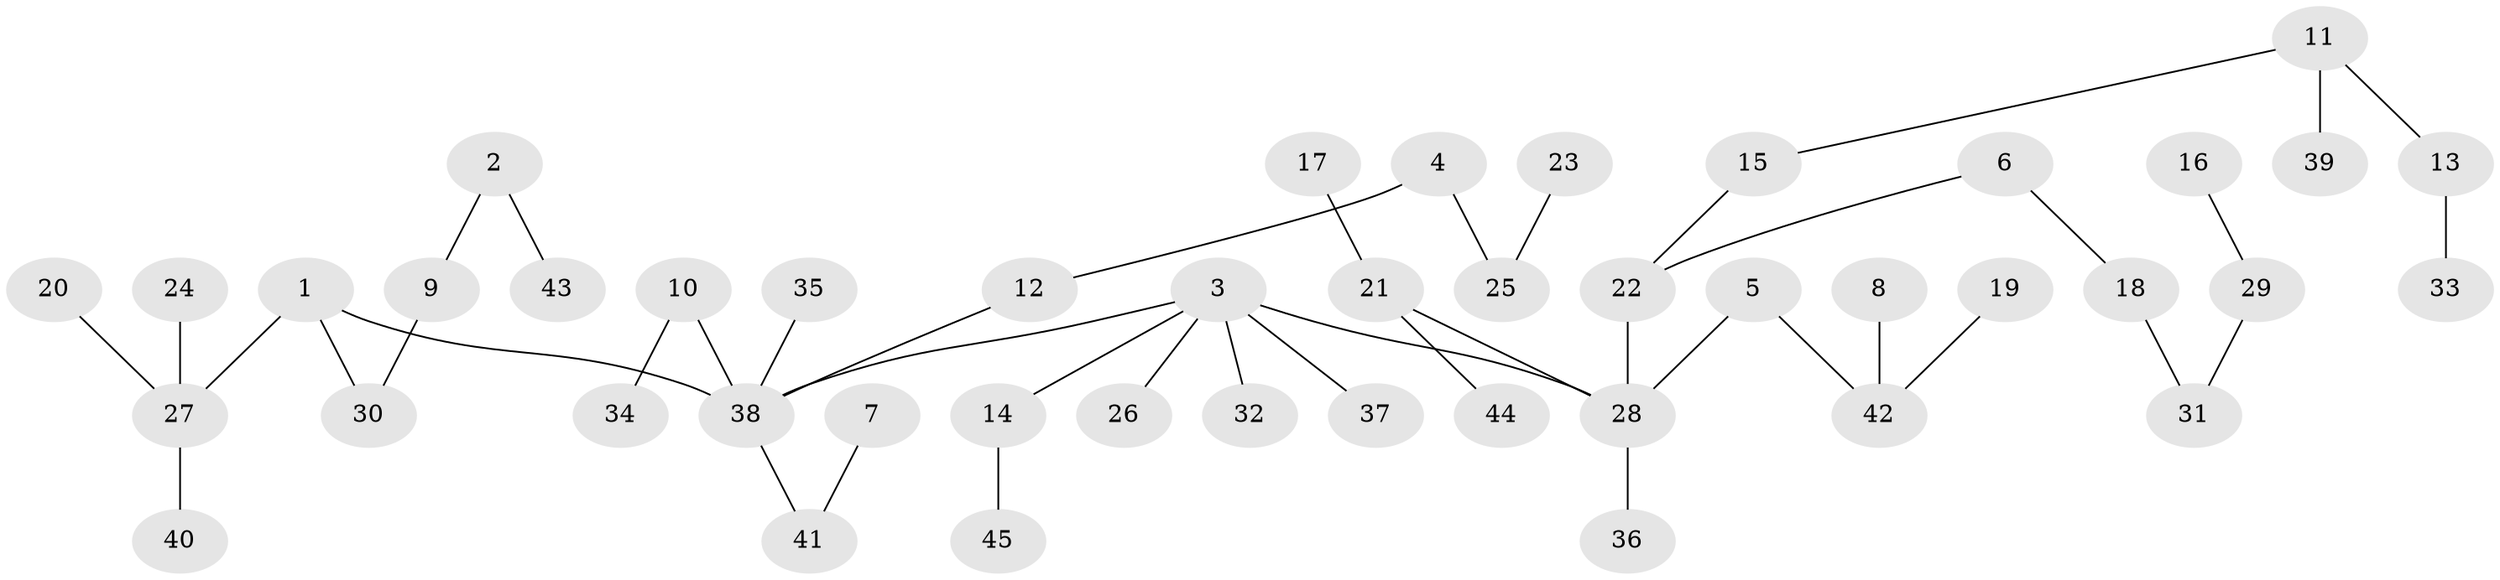 // original degree distribution, {3: 0.16666666666666666, 7: 0.022222222222222223, 4: 0.044444444444444446, 5: 0.03333333333333333, 2: 0.24444444444444444, 1: 0.4888888888888889}
// Generated by graph-tools (version 1.1) at 2025/02/03/09/25 03:02:27]
// undirected, 45 vertices, 44 edges
graph export_dot {
graph [start="1"]
  node [color=gray90,style=filled];
  1;
  2;
  3;
  4;
  5;
  6;
  7;
  8;
  9;
  10;
  11;
  12;
  13;
  14;
  15;
  16;
  17;
  18;
  19;
  20;
  21;
  22;
  23;
  24;
  25;
  26;
  27;
  28;
  29;
  30;
  31;
  32;
  33;
  34;
  35;
  36;
  37;
  38;
  39;
  40;
  41;
  42;
  43;
  44;
  45;
  1 -- 27 [weight=1.0];
  1 -- 30 [weight=1.0];
  1 -- 38 [weight=1.0];
  2 -- 9 [weight=1.0];
  2 -- 43 [weight=1.0];
  3 -- 14 [weight=1.0];
  3 -- 26 [weight=1.0];
  3 -- 28 [weight=1.0];
  3 -- 32 [weight=1.0];
  3 -- 37 [weight=1.0];
  3 -- 38 [weight=1.0];
  4 -- 12 [weight=1.0];
  4 -- 25 [weight=1.0];
  5 -- 28 [weight=1.0];
  5 -- 42 [weight=1.0];
  6 -- 18 [weight=1.0];
  6 -- 22 [weight=1.0];
  7 -- 41 [weight=1.0];
  8 -- 42 [weight=1.0];
  9 -- 30 [weight=1.0];
  10 -- 34 [weight=1.0];
  10 -- 38 [weight=1.0];
  11 -- 13 [weight=1.0];
  11 -- 15 [weight=1.0];
  11 -- 39 [weight=1.0];
  12 -- 38 [weight=1.0];
  13 -- 33 [weight=1.0];
  14 -- 45 [weight=1.0];
  15 -- 22 [weight=1.0];
  16 -- 29 [weight=1.0];
  17 -- 21 [weight=1.0];
  18 -- 31 [weight=1.0];
  19 -- 42 [weight=1.0];
  20 -- 27 [weight=1.0];
  21 -- 28 [weight=1.0];
  21 -- 44 [weight=1.0];
  22 -- 28 [weight=1.0];
  23 -- 25 [weight=1.0];
  24 -- 27 [weight=1.0];
  27 -- 40 [weight=1.0];
  28 -- 36 [weight=1.0];
  29 -- 31 [weight=1.0];
  35 -- 38 [weight=1.0];
  38 -- 41 [weight=1.0];
}
